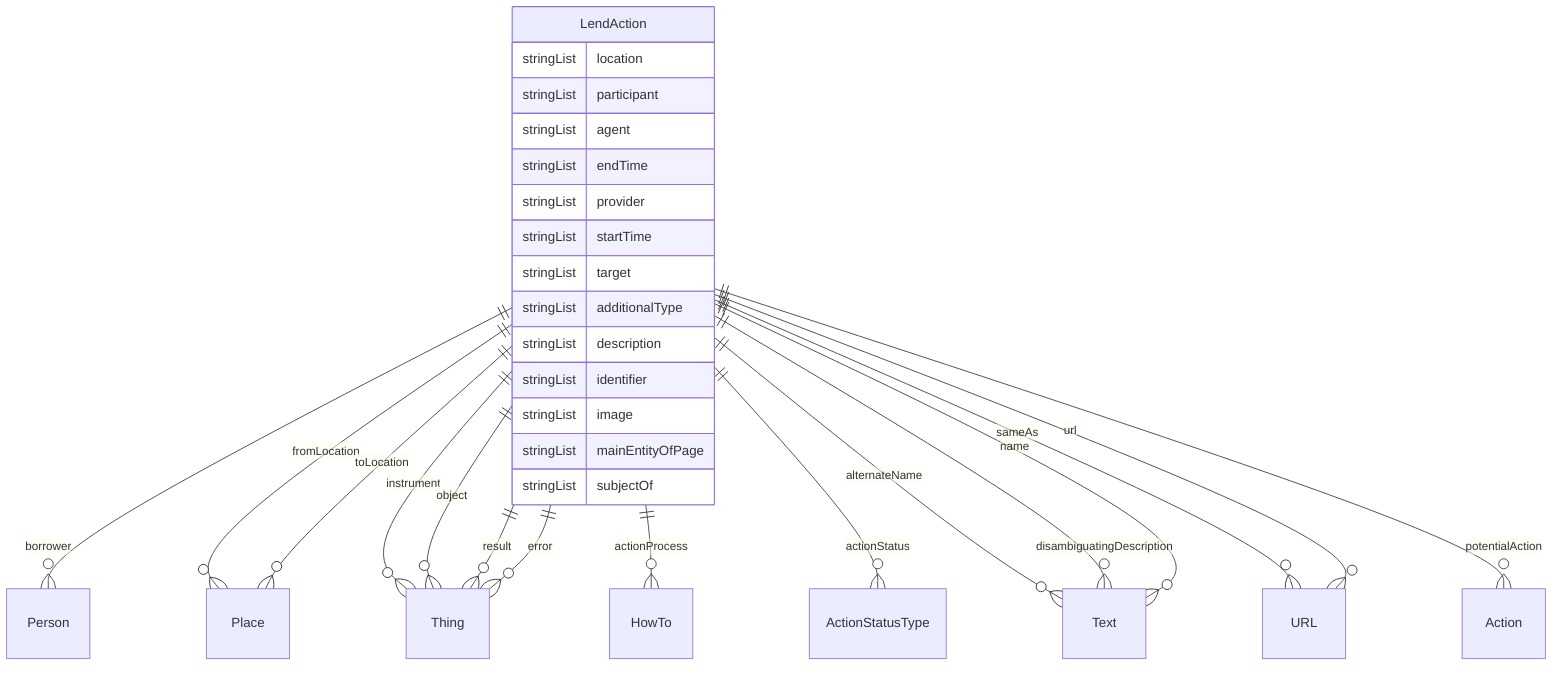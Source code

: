 erDiagram
LendAction {
    stringList location  
    stringList participant  
    stringList agent  
    stringList endTime  
    stringList provider  
    stringList startTime  
    stringList target  
    stringList additionalType  
    stringList description  
    stringList identifier  
    stringList image  
    stringList mainEntityOfPage  
    stringList subjectOf  
}

LendAction ||--}o Person : "borrower"
LendAction ||--}o Place : "fromLocation"
LendAction ||--}o Place : "toLocation"
LendAction ||--}o Thing : "instrument"
LendAction ||--}o Thing : "object"
LendAction ||--}o Thing : "result"
LendAction ||--}o HowTo : "actionProcess"
LendAction ||--}o ActionStatusType : "actionStatus"
LendAction ||--}o Thing : "error"
LendAction ||--}o Text : "alternateName"
LendAction ||--}o Text : "disambiguatingDescription"
LendAction ||--}o Text : "name"
LendAction ||--}o URL : "sameAs"
LendAction ||--}o Action : "potentialAction"
LendAction ||--}o URL : "url"